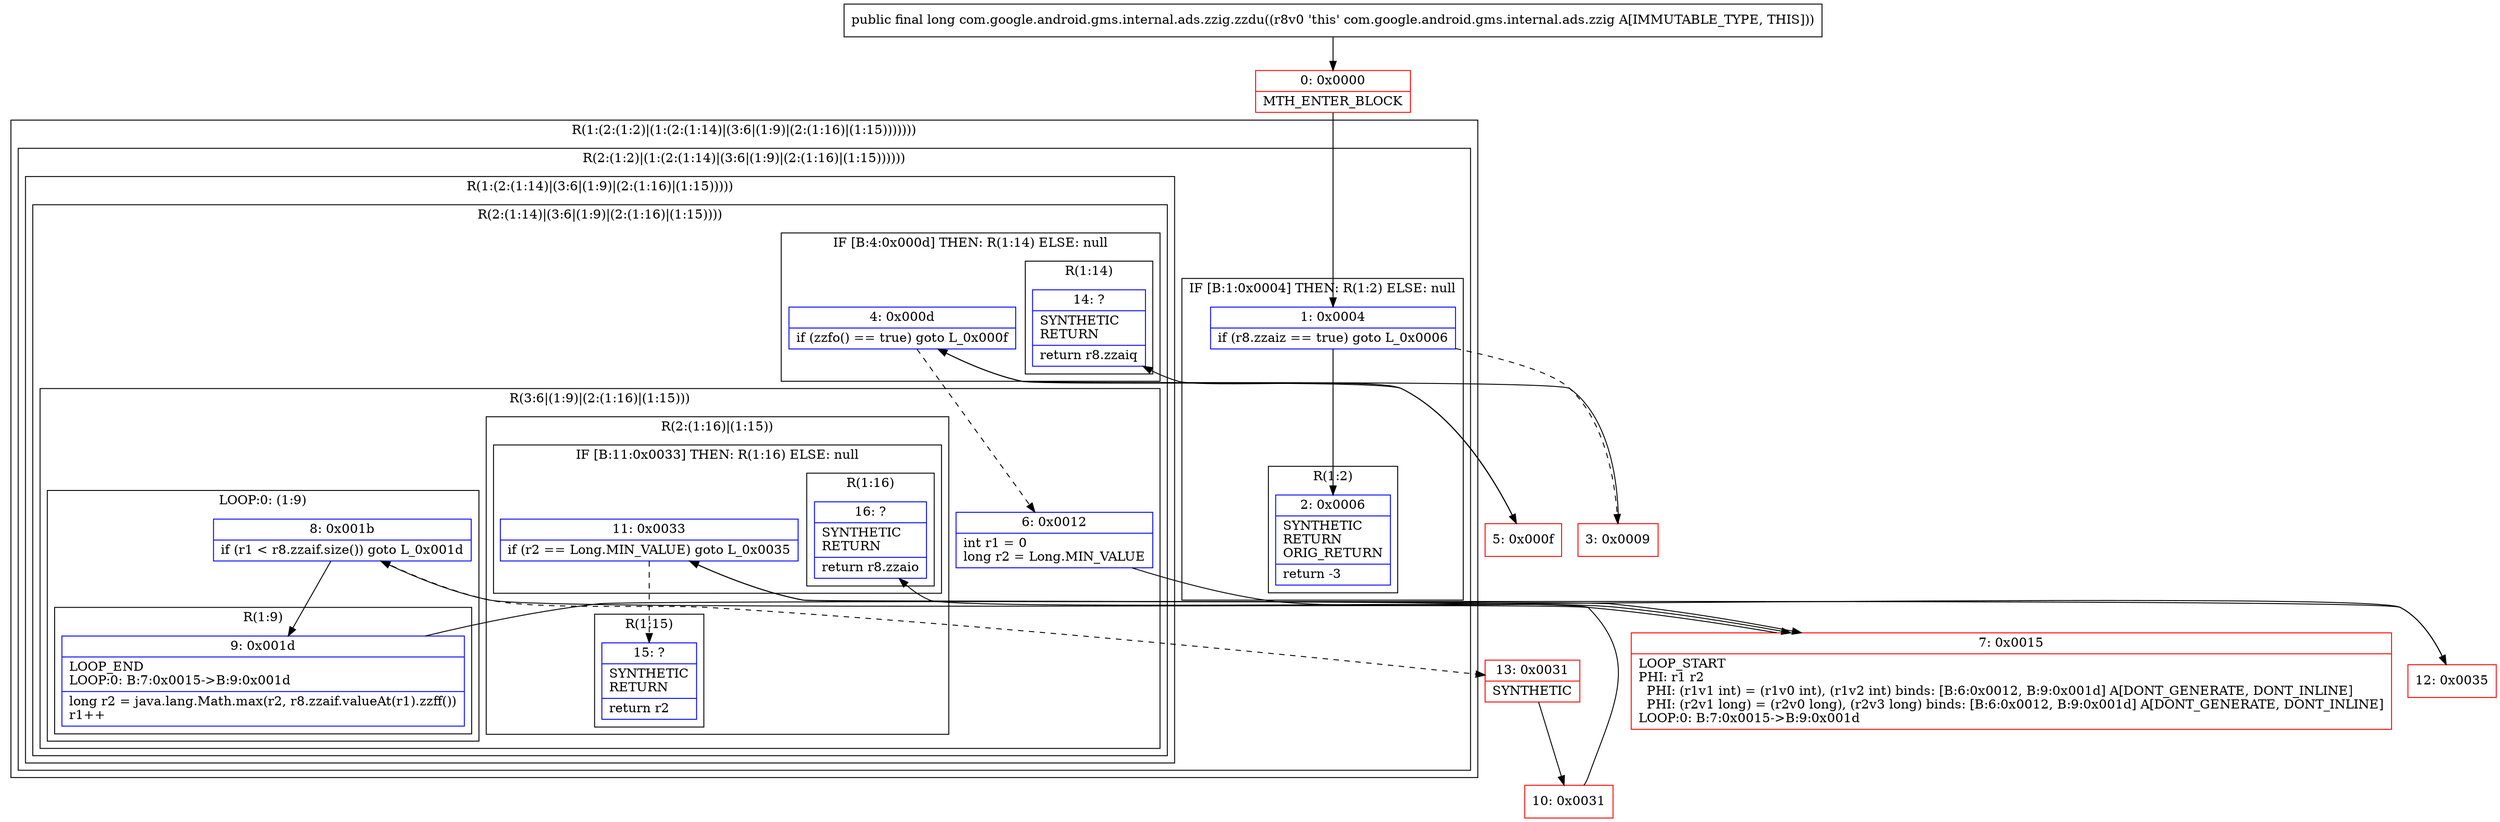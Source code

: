 digraph "CFG forcom.google.android.gms.internal.ads.zzig.zzdu()J" {
subgraph cluster_Region_844761059 {
label = "R(1:(2:(1:2)|(1:(2:(1:14)|(3:6|(1:9)|(2:(1:16)|(1:15)))))))";
node [shape=record,color=blue];
subgraph cluster_Region_629793865 {
label = "R(2:(1:2)|(1:(2:(1:14)|(3:6|(1:9)|(2:(1:16)|(1:15))))))";
node [shape=record,color=blue];
subgraph cluster_IfRegion_1608931262 {
label = "IF [B:1:0x0004] THEN: R(1:2) ELSE: null";
node [shape=record,color=blue];
Node_1 [shape=record,label="{1\:\ 0x0004|if (r8.zzaiz == true) goto L_0x0006\l}"];
subgraph cluster_Region_806803330 {
label = "R(1:2)";
node [shape=record,color=blue];
Node_2 [shape=record,label="{2\:\ 0x0006|SYNTHETIC\lRETURN\lORIG_RETURN\l|return \-3\l}"];
}
}
subgraph cluster_Region_1385278332 {
label = "R(1:(2:(1:14)|(3:6|(1:9)|(2:(1:16)|(1:15)))))";
node [shape=record,color=blue];
subgraph cluster_Region_953202379 {
label = "R(2:(1:14)|(3:6|(1:9)|(2:(1:16)|(1:15))))";
node [shape=record,color=blue];
subgraph cluster_IfRegion_1441156552 {
label = "IF [B:4:0x000d] THEN: R(1:14) ELSE: null";
node [shape=record,color=blue];
Node_4 [shape=record,label="{4\:\ 0x000d|if (zzfo() == true) goto L_0x000f\l}"];
subgraph cluster_Region_1405758001 {
label = "R(1:14)";
node [shape=record,color=blue];
Node_14 [shape=record,label="{14\:\ ?|SYNTHETIC\lRETURN\l|return r8.zzaiq\l}"];
}
}
subgraph cluster_Region_1661194768 {
label = "R(3:6|(1:9)|(2:(1:16)|(1:15)))";
node [shape=record,color=blue];
Node_6 [shape=record,label="{6\:\ 0x0012|int r1 = 0\llong r2 = Long.MIN_VALUE\l}"];
subgraph cluster_LoopRegion_1027305487 {
label = "LOOP:0: (1:9)";
node [shape=record,color=blue];
Node_8 [shape=record,label="{8\:\ 0x001b|if (r1 \< r8.zzaif.size()) goto L_0x001d\l}"];
subgraph cluster_Region_476078423 {
label = "R(1:9)";
node [shape=record,color=blue];
Node_9 [shape=record,label="{9\:\ 0x001d|LOOP_END\lLOOP:0: B:7:0x0015\-\>B:9:0x001d\l|long r2 = java.lang.Math.max(r2, r8.zzaif.valueAt(r1).zzff())\lr1++\l}"];
}
}
subgraph cluster_Region_207597951 {
label = "R(2:(1:16)|(1:15))";
node [shape=record,color=blue];
subgraph cluster_IfRegion_2092427817 {
label = "IF [B:11:0x0033] THEN: R(1:16) ELSE: null";
node [shape=record,color=blue];
Node_11 [shape=record,label="{11\:\ 0x0033|if (r2 == Long.MIN_VALUE) goto L_0x0035\l}"];
subgraph cluster_Region_830744785 {
label = "R(1:16)";
node [shape=record,color=blue];
Node_16 [shape=record,label="{16\:\ ?|SYNTHETIC\lRETURN\l|return r8.zzaio\l}"];
}
}
subgraph cluster_Region_31007997 {
label = "R(1:15)";
node [shape=record,color=blue];
Node_15 [shape=record,label="{15\:\ ?|SYNTHETIC\lRETURN\l|return r2\l}"];
}
}
}
}
}
}
}
Node_0 [shape=record,color=red,label="{0\:\ 0x0000|MTH_ENTER_BLOCK\l}"];
Node_3 [shape=record,color=red,label="{3\:\ 0x0009}"];
Node_5 [shape=record,color=red,label="{5\:\ 0x000f}"];
Node_7 [shape=record,color=red,label="{7\:\ 0x0015|LOOP_START\lPHI: r1 r2 \l  PHI: (r1v1 int) = (r1v0 int), (r1v2 int) binds: [B:6:0x0012, B:9:0x001d] A[DONT_GENERATE, DONT_INLINE]\l  PHI: (r2v1 long) = (r2v0 long), (r2v3 long) binds: [B:6:0x0012, B:9:0x001d] A[DONT_GENERATE, DONT_INLINE]\lLOOP:0: B:7:0x0015\-\>B:9:0x001d\l}"];
Node_10 [shape=record,color=red,label="{10\:\ 0x0031}"];
Node_12 [shape=record,color=red,label="{12\:\ 0x0035}"];
Node_13 [shape=record,color=red,label="{13\:\ 0x0031|SYNTHETIC\l}"];
MethodNode[shape=record,label="{public final long com.google.android.gms.internal.ads.zzig.zzdu((r8v0 'this' com.google.android.gms.internal.ads.zzig A[IMMUTABLE_TYPE, THIS])) }"];
MethodNode -> Node_0;
Node_1 -> Node_2;
Node_1 -> Node_3[style=dashed];
Node_4 -> Node_5;
Node_4 -> Node_6[style=dashed];
Node_6 -> Node_7;
Node_8 -> Node_9;
Node_8 -> Node_13[style=dashed];
Node_9 -> Node_7;
Node_11 -> Node_12;
Node_11 -> Node_15[style=dashed];
Node_0 -> Node_1;
Node_3 -> Node_4;
Node_5 -> Node_14;
Node_7 -> Node_8;
Node_10 -> Node_11;
Node_12 -> Node_16;
Node_13 -> Node_10;
}

